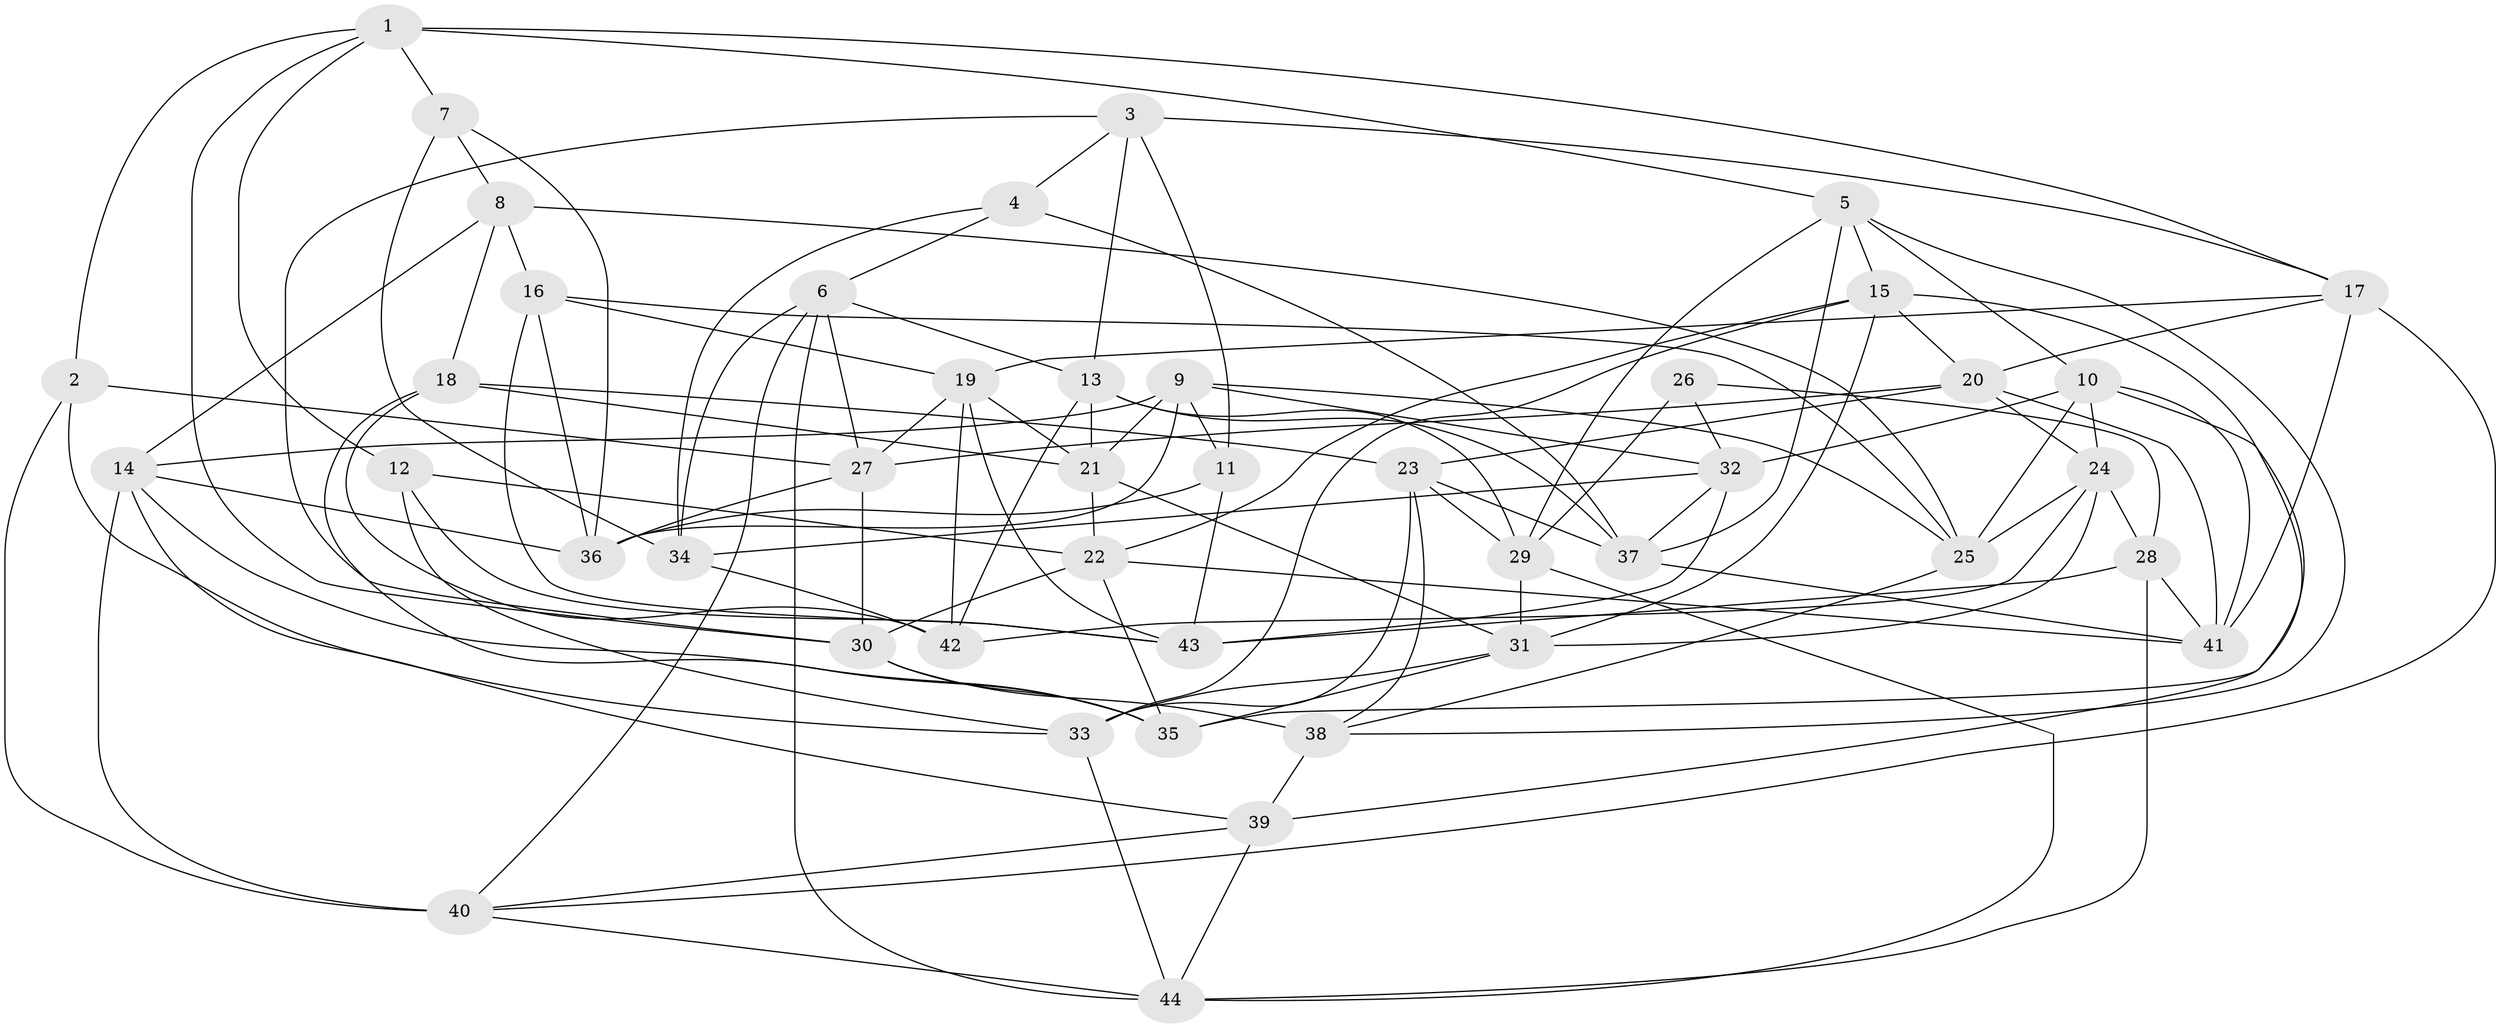 // original degree distribution, {4: 1.0}
// Generated by graph-tools (version 1.1) at 2025/50/03/09/25 03:50:46]
// undirected, 44 vertices, 121 edges
graph export_dot {
graph [start="1"]
  node [color=gray90,style=filled];
  1;
  2;
  3;
  4;
  5;
  6;
  7;
  8;
  9;
  10;
  11;
  12;
  13;
  14;
  15;
  16;
  17;
  18;
  19;
  20;
  21;
  22;
  23;
  24;
  25;
  26;
  27;
  28;
  29;
  30;
  31;
  32;
  33;
  34;
  35;
  36;
  37;
  38;
  39;
  40;
  41;
  42;
  43;
  44;
  1 -- 2 [weight=1.0];
  1 -- 5 [weight=1.0];
  1 -- 7 [weight=1.0];
  1 -- 12 [weight=1.0];
  1 -- 17 [weight=1.0];
  1 -- 30 [weight=1.0];
  2 -- 27 [weight=1.0];
  2 -- 33 [weight=1.0];
  2 -- 40 [weight=1.0];
  3 -- 4 [weight=2.0];
  3 -- 11 [weight=1.0];
  3 -- 13 [weight=1.0];
  3 -- 17 [weight=1.0];
  3 -- 30 [weight=1.0];
  4 -- 6 [weight=1.0];
  4 -- 34 [weight=2.0];
  4 -- 37 [weight=1.0];
  5 -- 10 [weight=1.0];
  5 -- 15 [weight=1.0];
  5 -- 29 [weight=1.0];
  5 -- 37 [weight=1.0];
  5 -- 38 [weight=1.0];
  6 -- 13 [weight=1.0];
  6 -- 27 [weight=1.0];
  6 -- 34 [weight=1.0];
  6 -- 40 [weight=1.0];
  6 -- 44 [weight=1.0];
  7 -- 8 [weight=1.0];
  7 -- 34 [weight=1.0];
  7 -- 36 [weight=1.0];
  8 -- 14 [weight=1.0];
  8 -- 16 [weight=2.0];
  8 -- 18 [weight=1.0];
  8 -- 25 [weight=1.0];
  9 -- 11 [weight=1.0];
  9 -- 14 [weight=1.0];
  9 -- 21 [weight=1.0];
  9 -- 25 [weight=1.0];
  9 -- 32 [weight=1.0];
  9 -- 36 [weight=1.0];
  10 -- 24 [weight=1.0];
  10 -- 25 [weight=1.0];
  10 -- 32 [weight=1.0];
  10 -- 39 [weight=1.0];
  10 -- 41 [weight=1.0];
  11 -- 36 [weight=1.0];
  11 -- 43 [weight=1.0];
  12 -- 22 [weight=1.0];
  12 -- 33 [weight=1.0];
  12 -- 43 [weight=1.0];
  13 -- 21 [weight=1.0];
  13 -- 29 [weight=1.0];
  13 -- 37 [weight=1.0];
  13 -- 42 [weight=1.0];
  14 -- 35 [weight=1.0];
  14 -- 36 [weight=1.0];
  14 -- 39 [weight=1.0];
  14 -- 40 [weight=1.0];
  15 -- 20 [weight=1.0];
  15 -- 22 [weight=1.0];
  15 -- 31 [weight=1.0];
  15 -- 33 [weight=1.0];
  15 -- 35 [weight=1.0];
  16 -- 19 [weight=1.0];
  16 -- 25 [weight=1.0];
  16 -- 36 [weight=1.0];
  16 -- 43 [weight=1.0];
  17 -- 19 [weight=1.0];
  17 -- 20 [weight=1.0];
  17 -- 40 [weight=1.0];
  17 -- 41 [weight=1.0];
  18 -- 21 [weight=1.0];
  18 -- 23 [weight=1.0];
  18 -- 35 [weight=1.0];
  18 -- 42 [weight=2.0];
  19 -- 21 [weight=1.0];
  19 -- 27 [weight=1.0];
  19 -- 42 [weight=1.0];
  19 -- 43 [weight=1.0];
  20 -- 23 [weight=1.0];
  20 -- 24 [weight=1.0];
  20 -- 27 [weight=1.0];
  20 -- 41 [weight=1.0];
  21 -- 22 [weight=1.0];
  21 -- 31 [weight=1.0];
  22 -- 30 [weight=1.0];
  22 -- 35 [weight=1.0];
  22 -- 41 [weight=1.0];
  23 -- 29 [weight=1.0];
  23 -- 33 [weight=1.0];
  23 -- 37 [weight=1.0];
  23 -- 38 [weight=1.0];
  24 -- 25 [weight=1.0];
  24 -- 28 [weight=1.0];
  24 -- 31 [weight=1.0];
  24 -- 42 [weight=1.0];
  25 -- 38 [weight=1.0];
  26 -- 28 [weight=2.0];
  26 -- 29 [weight=1.0];
  26 -- 32 [weight=1.0];
  27 -- 30 [weight=1.0];
  27 -- 36 [weight=1.0];
  28 -- 41 [weight=1.0];
  28 -- 43 [weight=1.0];
  28 -- 44 [weight=1.0];
  29 -- 31 [weight=1.0];
  29 -- 44 [weight=1.0];
  30 -- 35 [weight=1.0];
  30 -- 38 [weight=1.0];
  31 -- 33 [weight=1.0];
  31 -- 35 [weight=1.0];
  32 -- 34 [weight=1.0];
  32 -- 37 [weight=1.0];
  32 -- 43 [weight=1.0];
  33 -- 44 [weight=1.0];
  34 -- 42 [weight=1.0];
  37 -- 41 [weight=1.0];
  38 -- 39 [weight=2.0];
  39 -- 40 [weight=1.0];
  39 -- 44 [weight=1.0];
  40 -- 44 [weight=1.0];
}
